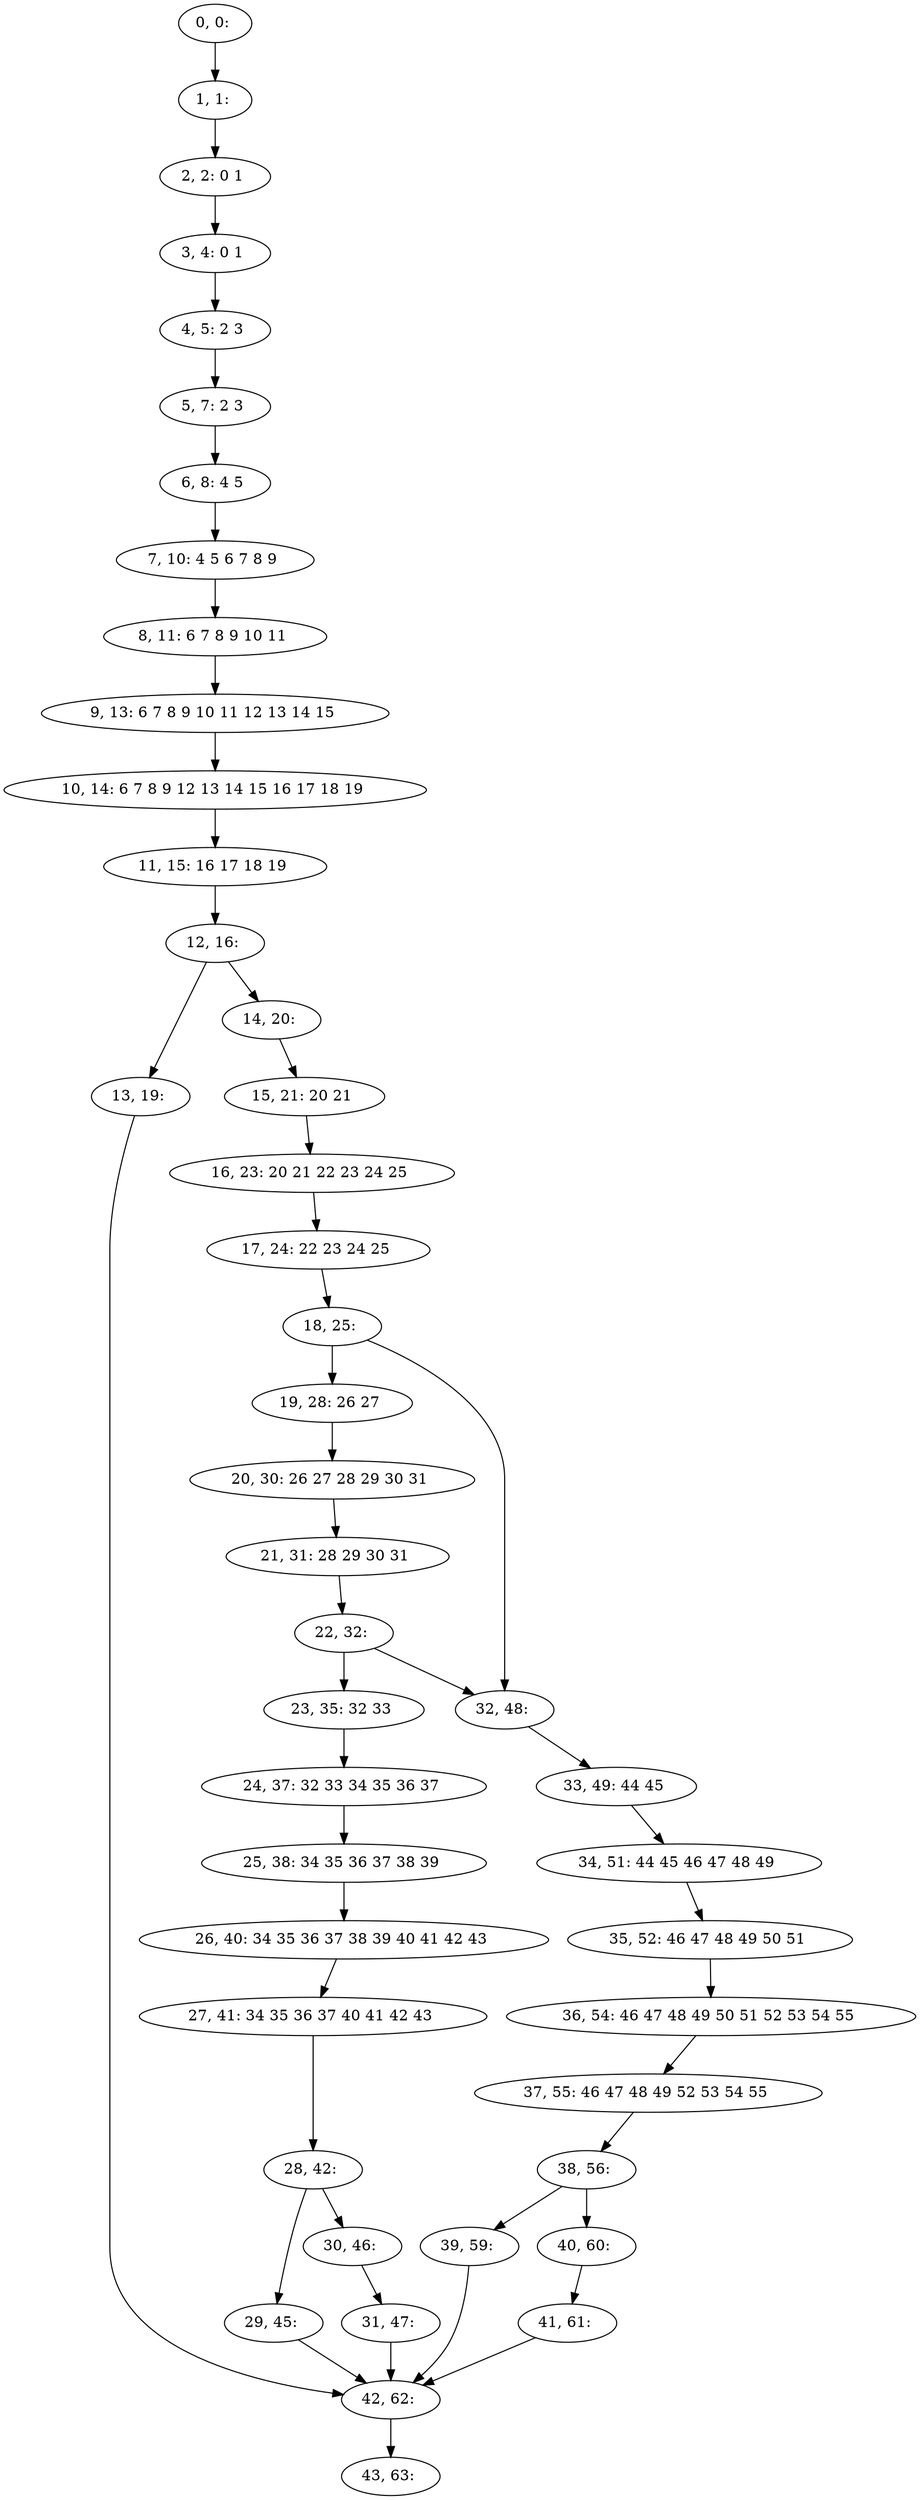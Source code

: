 digraph G {
0[label="0, 0: "];
1[label="1, 1: "];
2[label="2, 2: 0 1 "];
3[label="3, 4: 0 1 "];
4[label="4, 5: 2 3 "];
5[label="5, 7: 2 3 "];
6[label="6, 8: 4 5 "];
7[label="7, 10: 4 5 6 7 8 9 "];
8[label="8, 11: 6 7 8 9 10 11 "];
9[label="9, 13: 6 7 8 9 10 11 12 13 14 15 "];
10[label="10, 14: 6 7 8 9 12 13 14 15 16 17 18 19 "];
11[label="11, 15: 16 17 18 19 "];
12[label="12, 16: "];
13[label="13, 19: "];
14[label="14, 20: "];
15[label="15, 21: 20 21 "];
16[label="16, 23: 20 21 22 23 24 25 "];
17[label="17, 24: 22 23 24 25 "];
18[label="18, 25: "];
19[label="19, 28: 26 27 "];
20[label="20, 30: 26 27 28 29 30 31 "];
21[label="21, 31: 28 29 30 31 "];
22[label="22, 32: "];
23[label="23, 35: 32 33 "];
24[label="24, 37: 32 33 34 35 36 37 "];
25[label="25, 38: 34 35 36 37 38 39 "];
26[label="26, 40: 34 35 36 37 38 39 40 41 42 43 "];
27[label="27, 41: 34 35 36 37 40 41 42 43 "];
28[label="28, 42: "];
29[label="29, 45: "];
30[label="30, 46: "];
31[label="31, 47: "];
32[label="32, 48: "];
33[label="33, 49: 44 45 "];
34[label="34, 51: 44 45 46 47 48 49 "];
35[label="35, 52: 46 47 48 49 50 51 "];
36[label="36, 54: 46 47 48 49 50 51 52 53 54 55 "];
37[label="37, 55: 46 47 48 49 52 53 54 55 "];
38[label="38, 56: "];
39[label="39, 59: "];
40[label="40, 60: "];
41[label="41, 61: "];
42[label="42, 62: "];
43[label="43, 63: "];
0->1 ;
1->2 ;
2->3 ;
3->4 ;
4->5 ;
5->6 ;
6->7 ;
7->8 ;
8->9 ;
9->10 ;
10->11 ;
11->12 ;
12->13 ;
12->14 ;
13->42 ;
14->15 ;
15->16 ;
16->17 ;
17->18 ;
18->19 ;
18->32 ;
19->20 ;
20->21 ;
21->22 ;
22->23 ;
22->32 ;
23->24 ;
24->25 ;
25->26 ;
26->27 ;
27->28 ;
28->29 ;
28->30 ;
29->42 ;
30->31 ;
31->42 ;
32->33 ;
33->34 ;
34->35 ;
35->36 ;
36->37 ;
37->38 ;
38->39 ;
38->40 ;
39->42 ;
40->41 ;
41->42 ;
42->43 ;
}
